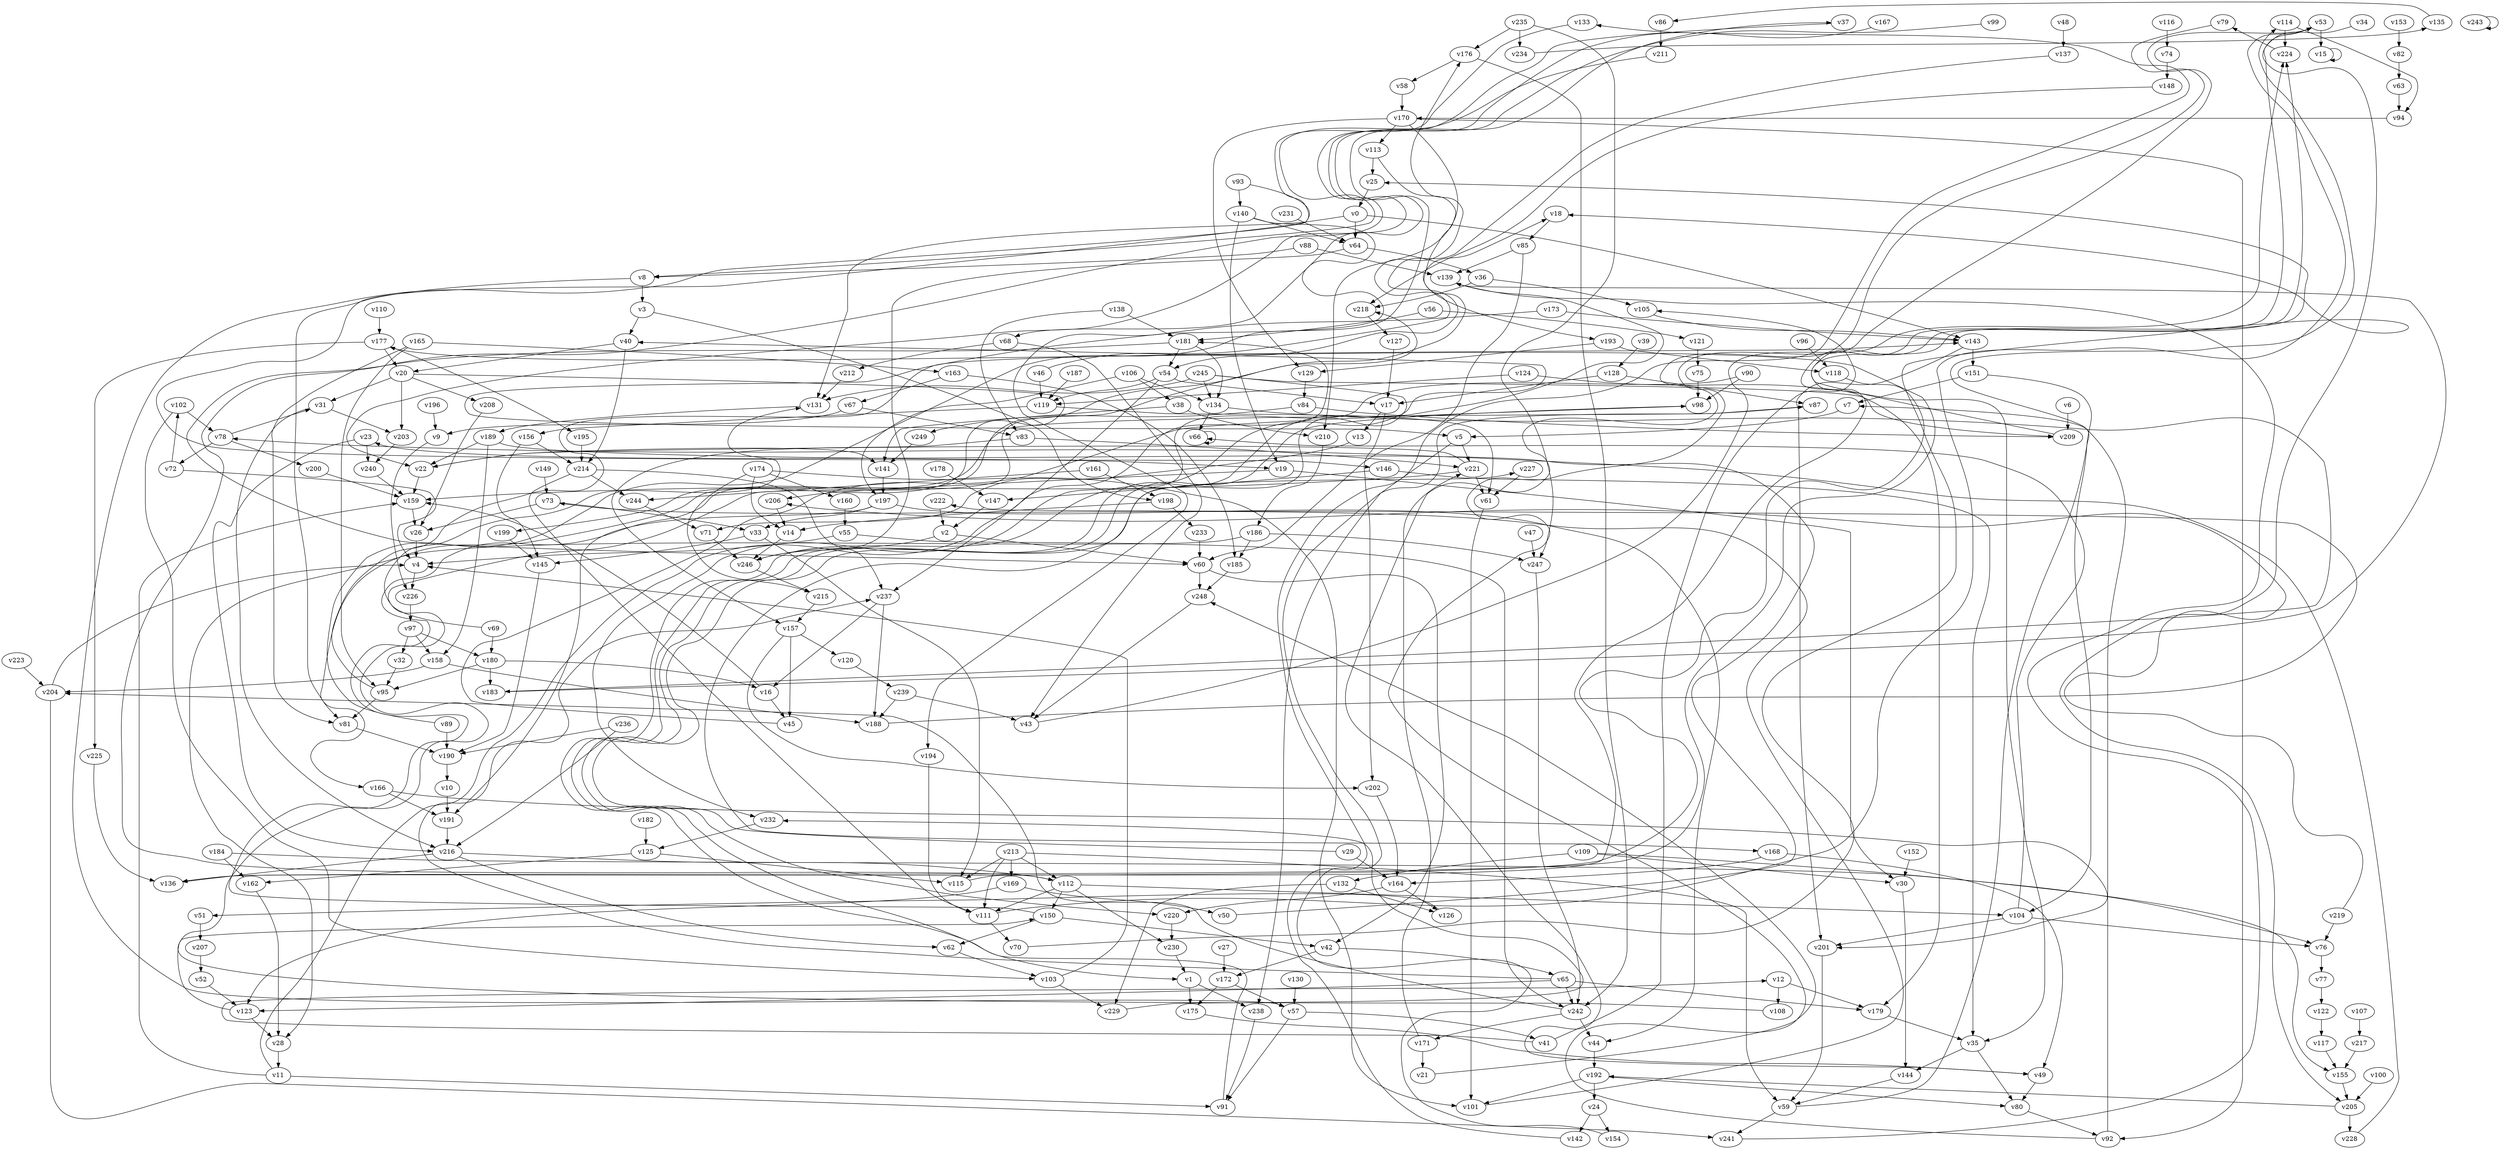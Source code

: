 // Benchmark game 368 - 250 vertices
// time_bound: 38
// targets: v111
digraph G {
    v0 [name="v0", player=1];
    v1 [name="v1", player=0];
    v2 [name="v2", player=1];
    v3 [name="v3", player=1];
    v4 [name="v4", player=1];
    v5 [name="v5", player=1];
    v6 [name="v6", player=1];
    v7 [name="v7", player=0];
    v8 [name="v8", player=1];
    v9 [name="v9", player=1];
    v10 [name="v10", player=1];
    v11 [name="v11", player=0];
    v12 [name="v12", player=1];
    v13 [name="v13", player=1];
    v14 [name="v14", player=0];
    v15 [name="v15", player=1];
    v16 [name="v16", player=1];
    v17 [name="v17", player=0];
    v18 [name="v18", player=0];
    v19 [name="v19", player=0];
    v20 [name="v20", player=1];
    v21 [name="v21", player=0];
    v22 [name="v22", player=0];
    v23 [name="v23", player=0];
    v24 [name="v24", player=1];
    v25 [name="v25", player=0];
    v26 [name="v26", player=1];
    v27 [name="v27", player=0];
    v28 [name="v28", player=0];
    v29 [name="v29", player=1];
    v30 [name="v30", player=0];
    v31 [name="v31", player=1];
    v32 [name="v32", player=0];
    v33 [name="v33", player=1];
    v34 [name="v34", player=0];
    v35 [name="v35", player=0];
    v36 [name="v36", player=0];
    v37 [name="v37", player=0];
    v38 [name="v38", player=0];
    v39 [name="v39", player=1];
    v40 [name="v40", player=0];
    v41 [name="v41", player=0];
    v42 [name="v42", player=1];
    v43 [name="v43", player=1];
    v44 [name="v44", player=0];
    v45 [name="v45", player=1];
    v46 [name="v46", player=1];
    v47 [name="v47", player=1];
    v48 [name="v48", player=0];
    v49 [name="v49", player=0];
    v50 [name="v50", player=0];
    v51 [name="v51", player=0];
    v52 [name="v52", player=1];
    v53 [name="v53", player=0];
    v54 [name="v54", player=1];
    v55 [name="v55", player=1];
    v56 [name="v56", player=1];
    v57 [name="v57", player=0];
    v58 [name="v58", player=0];
    v59 [name="v59", player=1];
    v60 [name="v60", player=0];
    v61 [name="v61", player=1];
    v62 [name="v62", player=1];
    v63 [name="v63", player=0];
    v64 [name="v64", player=1];
    v65 [name="v65", player=1];
    v66 [name="v66", player=0];
    v67 [name="v67", player=0];
    v68 [name="v68", player=0];
    v69 [name="v69", player=1];
    v70 [name="v70", player=0];
    v71 [name="v71", player=1];
    v72 [name="v72", player=0];
    v73 [name="v73", player=0];
    v74 [name="v74", player=1];
    v75 [name="v75", player=0];
    v76 [name="v76", player=1];
    v77 [name="v77", player=1];
    v78 [name="v78", player=1];
    v79 [name="v79", player=1];
    v80 [name="v80", player=0];
    v81 [name="v81", player=1];
    v82 [name="v82", player=1];
    v83 [name="v83", player=1];
    v84 [name="v84", player=1];
    v85 [name="v85", player=0];
    v86 [name="v86", player=0];
    v87 [name="v87", player=0];
    v88 [name="v88", player=0];
    v89 [name="v89", player=1];
    v90 [name="v90", player=1];
    v91 [name="v91", player=1];
    v92 [name="v92", player=0];
    v93 [name="v93", player=1];
    v94 [name="v94", player=0];
    v95 [name="v95", player=0];
    v96 [name="v96", player=1];
    v97 [name="v97", player=0];
    v98 [name="v98", player=0];
    v99 [name="v99", player=0];
    v100 [name="v100", player=1];
    v101 [name="v101", player=1];
    v102 [name="v102", player=1];
    v103 [name="v103", player=1];
    v104 [name="v104", player=1];
    v105 [name="v105", player=0];
    v106 [name="v106", player=1];
    v107 [name="v107", player=0];
    v108 [name="v108", player=1];
    v109 [name="v109", player=0];
    v110 [name="v110", player=1];
    v111 [name="v111", player=0, target=1];
    v112 [name="v112", player=1];
    v113 [name="v113", player=0];
    v114 [name="v114", player=1];
    v115 [name="v115", player=1];
    v116 [name="v116", player=0];
    v117 [name="v117", player=0];
    v118 [name="v118", player=0];
    v119 [name="v119", player=0];
    v120 [name="v120", player=1];
    v121 [name="v121", player=1];
    v122 [name="v122", player=1];
    v123 [name="v123", player=0];
    v124 [name="v124", player=1];
    v125 [name="v125", player=1];
    v126 [name="v126", player=1];
    v127 [name="v127", player=0];
    v128 [name="v128", player=0];
    v129 [name="v129", player=0];
    v130 [name="v130", player=1];
    v131 [name="v131", player=1];
    v132 [name="v132", player=0];
    v133 [name="v133", player=1];
    v134 [name="v134", player=0];
    v135 [name="v135", player=1];
    v136 [name="v136", player=1];
    v137 [name="v137", player=0];
    v138 [name="v138", player=0];
    v139 [name="v139", player=0];
    v140 [name="v140", player=0];
    v141 [name="v141", player=1];
    v142 [name="v142", player=0];
    v143 [name="v143", player=0];
    v144 [name="v144", player=1];
    v145 [name="v145", player=0];
    v146 [name="v146", player=1];
    v147 [name="v147", player=0];
    v148 [name="v148", player=0];
    v149 [name="v149", player=0];
    v150 [name="v150", player=1];
    v151 [name="v151", player=0];
    v152 [name="v152", player=0];
    v153 [name="v153", player=0];
    v154 [name="v154", player=0];
    v155 [name="v155", player=1];
    v156 [name="v156", player=0];
    v157 [name="v157", player=0];
    v158 [name="v158", player=0];
    v159 [name="v159", player=1];
    v160 [name="v160", player=0];
    v161 [name="v161", player=1];
    v162 [name="v162", player=0];
    v163 [name="v163", player=0];
    v164 [name="v164", player=1];
    v165 [name="v165", player=1];
    v166 [name="v166", player=0];
    v167 [name="v167", player=0];
    v168 [name="v168", player=0];
    v169 [name="v169", player=0];
    v170 [name="v170", player=0];
    v171 [name="v171", player=1];
    v172 [name="v172", player=0];
    v173 [name="v173", player=1];
    v174 [name="v174", player=1];
    v175 [name="v175", player=0];
    v176 [name="v176", player=0];
    v177 [name="v177", player=1];
    v178 [name="v178", player=1];
    v179 [name="v179", player=1];
    v180 [name="v180", player=0];
    v181 [name="v181", player=1];
    v182 [name="v182", player=1];
    v183 [name="v183", player=1];
    v184 [name="v184", player=0];
    v185 [name="v185", player=1];
    v186 [name="v186", player=1];
    v187 [name="v187", player=1];
    v188 [name="v188", player=1];
    v189 [name="v189", player=0];
    v190 [name="v190", player=0];
    v191 [name="v191", player=1];
    v192 [name="v192", player=0];
    v193 [name="v193", player=1];
    v194 [name="v194", player=1];
    v195 [name="v195", player=1];
    v196 [name="v196", player=1];
    v197 [name="v197", player=1];
    v198 [name="v198", player=1];
    v199 [name="v199", player=0];
    v200 [name="v200", player=1];
    v201 [name="v201", player=0];
    v202 [name="v202", player=1];
    v203 [name="v203", player=1];
    v204 [name="v204", player=1];
    v205 [name="v205", player=0];
    v206 [name="v206", player=1];
    v207 [name="v207", player=0];
    v208 [name="v208", player=0];
    v209 [name="v209", player=0];
    v210 [name="v210", player=1];
    v211 [name="v211", player=1];
    v212 [name="v212", player=1];
    v213 [name="v213", player=0];
    v214 [name="v214", player=1];
    v215 [name="v215", player=0];
    v216 [name="v216", player=1];
    v217 [name="v217", player=0];
    v218 [name="v218", player=1];
    v219 [name="v219", player=0];
    v220 [name="v220", player=1];
    v221 [name="v221", player=0];
    v222 [name="v222", player=0];
    v223 [name="v223", player=0];
    v224 [name="v224", player=0];
    v225 [name="v225", player=1];
    v226 [name="v226", player=1];
    v227 [name="v227", player=1];
    v228 [name="v228", player=1];
    v229 [name="v229", player=1];
    v230 [name="v230", player=0];
    v231 [name="v231", player=0];
    v232 [name="v232", player=0];
    v233 [name="v233", player=0];
    v234 [name="v234", player=0];
    v235 [name="v235", player=1];
    v236 [name="v236", player=1];
    v237 [name="v237", player=1];
    v238 [name="v238", player=1];
    v239 [name="v239", player=1];
    v240 [name="v240", player=1];
    v241 [name="v241", player=1];
    v242 [name="v242", player=1];
    v243 [name="v243", player=1];
    v244 [name="v244", player=0];
    v245 [name="v245", player=1];
    v246 [name="v246", player=0];
    v247 [name="v247", player=1];
    v248 [name="v248", player=0];
    v249 [name="v249", player=1];

    v0 -> v131;
    v1 -> v175;
    v2 -> v246;
    v3 -> v40;
    v4 -> v226;
    v5 -> v238;
    v6 -> v209;
    v7 -> v5;
    v8 -> v3;
    v9 -> v226;
    v10 -> v191;
    v11 -> v181 [constraint="t >= 1"];
    v12 -> v108;
    v13 -> v71 [constraint="t < 9"];
    v14 -> v246;
    v15 -> v15 [constraint="t >= 2"];
    v16 -> v45;
    v17 -> v202;
    v18 -> v85;
    v19 -> v30;
    v20 -> v166 [constraint="t < 14"];
    v21 -> v248 [constraint="t mod 2 == 0"];
    v22 -> v141 [constraint="t mod 3 == 1"];
    v23 -> v240;
    v24 -> v154;
    v25 -> v0;
    v26 -> v4;
    v27 -> v172;
    v28 -> v11;
    v29 -> v227 [constraint="t < 15"];
    v30 -> v144;
    v31 -> v203;
    v32 -> v95;
    v33 -> v115;
    v34 -> v209 [constraint="t mod 4 == 2"];
    v35 -> v80;
    v36 -> v105;
    v37 -> v112 [constraint="t >= 3"];
    v38 -> v141 [constraint="t < 12"];
    v39 -> v128;
    v40 -> v214;
    v41 -> v12 [constraint="t >= 5"];
    v42 -> v65;
    v43 -> v224 [constraint="t mod 3 == 1"];
    v44 -> v192;
    v45 -> v98 [constraint="t mod 2 == 0"];
    v46 -> v176 [constraint="t mod 3 == 2"];
    v47 -> v247;
    v48 -> v137;
    v49 -> v80;
    v50 -> v23 [constraint="t mod 4 == 3"];
    v51 -> v207;
    v52 -> v123;
    v53 -> v205 [constraint="t >= 1"];
    v54 -> v119;
    v55 -> v242;
    v56 -> v121;
    v57 -> v91;
    v58 -> v170;
    v59 -> v114 [constraint="t < 7"];
    v60 -> v42;
    v61 -> v101;
    v62 -> v103;
    v63 -> v94;
    v64 -> v246;
    v65 -> v237 [constraint="t < 7"];
    v66 -> v66;
    v67 -> v83;
    v68 -> v212;
    v69 -> v131 [constraint="t mod 3 == 2"];
    v70 -> v18 [constraint="t >= 1"];
    v71 -> v246;
    v72 -> v4 [constraint="t mod 2 == 1"];
    v73 -> v33;
    v74 -> v148;
    v75 -> v98;
    v76 -> v77;
    v77 -> v122;
    v78 -> v31 [constraint="t >= 3"];
    v79 -> v49 [constraint="t mod 3 == 1"];
    v80 -> v92;
    v81 -> v190;
    v82 -> v63;
    v83 -> v221;
    v84 -> v249;
    v85 -> v60;
    v86 -> v211;
    v87 -> v199 [constraint="t < 5"];
    v88 -> v139;
    v89 -> v37 [constraint="t mod 5 == 3"];
    v90 -> v232 [constraint="t < 6"];
    v91 -> v40 [constraint="t >= 3"];
    v92 -> v53 [constraint="t >= 3"];
    v93 -> v146 [constraint="t mod 5 == 1"];
    v94 -> v170 [constraint="t < 10"];
    v95 -> v143 [constraint="t < 12"];
    v96 -> v118;
    v97 -> v158;
    v98 -> v220 [constraint="t mod 3 == 0"];
    v99 -> v68 [constraint="t mod 5 == 2"];
    v100 -> v205;
    v101 -> v73 [constraint="t mod 4 == 3"];
    v102 -> v78;
    v103 -> v4;
    v104 -> v66 [constraint="t >= 3"];
    v105 -> v143;
    v106 -> v197;
    v107 -> v217;
    v108 -> v218 [constraint="t >= 1"];
    v109 -> v155 [constraint="t mod 5 == 1"];
    v110 -> v177;
    v111 -> v53 [constraint="t < 13"];
    v112 -> v104;
    v113 -> v193 [constraint="t < 10"];
    v114 -> v94 [constraint="t < 13"];
    v115 -> v25 [constraint="t mod 3 == 0"];
    v116 -> v74;
    v117 -> v155;
    v118 -> v136 [constraint="t < 12"];
    v119 -> v156;
    v120 -> v239;
    v121 -> v75;
    v122 -> v117;
    v123 -> v150;
    v124 -> v119;
    v125 -> v162;
    v126 -> v51 [constraint="t mod 3 == 2"];
    v127 -> v17;
    v128 -> v87;
    v129 -> v84;
    v130 -> v57;
    v131 -> v189;
    v132 -> v229;
    v133 -> v57 [constraint="t < 8"];
    v134 -> v183 [constraint="t mod 2 == 1"];
    v135 -> v86 [constraint="t < 12"];
    v136 -> v177 [constraint="t mod 3 == 0"];
    v137 -> v54 [constraint="t >= 1"];
    v138 -> v83;
    v139 -> v1 [constraint="t >= 2"];
    v140 -> v5 [constraint="t < 13"];
    v141 -> v197;
    v142 -> v133 [constraint="t < 8"];
    v143 -> v201;
    v144 -> v59;
    v145 -> v190;
    v146 -> v147;
    v147 -> v2;
    v148 -> v218 [constraint="t mod 4 == 0"];
    v149 -> v73;
    v150 -> v18 [constraint="t >= 3"];
    v151 -> v7;
    v152 -> v30;
    v153 -> v82;
    v154 -> v87 [constraint="t mod 4 == 1"];
    v155 -> v205;
    v156 -> v214;
    v157 -> v202 [constraint="t mod 5 == 3"];
    v158 -> v204;
    v159 -> v26;
    v160 -> v55;
    v161 -> v244 [constraint="t >= 2"];
    v162 -> v28;
    v163 -> v185;
    v164 -> v126;
    v165 -> v163;
    v166 -> v201 [constraint="t mod 4 == 2"];
    v167 -> v22 [constraint="t >= 1"];
    v168 -> v49;
    v169 -> v123;
    v170 -> v92;
    v171 -> v221;
    v172 -> v57;
    v173 -> v194;
    v174 -> v14;
    v175 -> v49 [constraint="t < 10"];
    v176 -> v242;
    v177 -> v225;
    v178 -> v147;
    v179 -> v35;
    v180 -> v183;
    v181 -> v60 [constraint="t mod 5 == 4"];
    v182 -> v125;
    v183 -> v139 [constraint="t mod 4 == 1"];
    v184 -> v76 [constraint="t < 5"];
    v185 -> v248;
    v186 -> v247;
    v187 -> v119;
    v188 -> v222 [constraint="t >= 4"];
    v189 -> v158;
    v190 -> v10;
    v191 -> v216;
    v192 -> v101;
    v193 -> v118;
    v194 -> v111;
    v195 -> v214;
    v196 -> v9;
    v197 -> v44;
    v198 -> v14;
    v199 -> v145;
    v200 -> v159;
    v201 -> v59;
    v202 -> v164;
    v203 -> v240;
    v204 -> v241;
    v205 -> v192 [constraint="t mod 3 == 0"];
    v206 -> v14;
    v207 -> v52;
    v208 -> v26 [constraint="t < 14"];
    v209 -> v224 [constraint="t >= 1"];
    v210 -> v186;
    v211 -> v8 [constraint="t mod 5 == 0"];
    v212 -> v131;
    v213 -> v115;
    v214 -> v111;
    v215 -> v157;
    v216 -> v112;
    v217 -> v155;
    v218 -> v127;
    v219 -> v206 [constraint="t mod 2 == 0"];
    v220 -> v230;
    v221 -> v22 [constraint="t < 6"];
    v222 -> v2;
    v223 -> v204;
    v224 -> v79 [constraint="t >= 5"];
    v225 -> v136;
    v226 -> v97;
    v227 -> v61;
    v228 -> v78 [constraint="t < 9"];
    v229 -> v232 [constraint="t < 15"];
    v230 -> v1;
    v231 -> v64;
    v232 -> v125;
    v233 -> v60;
    v234 -> v135 [constraint="t mod 4 == 0"];
    v235 -> v247;
    v236 -> v190;
    v237 -> v16;
    v238 -> v91;
    v239 -> v188;
    v240 -> v159;
    v241 -> v139 [constraint="t < 11"];
    v242 -> v204 [constraint="t >= 3"];
    v243 -> v243;
    v244 -> v71;
    v245 -> v168 [constraint="t >= 3"];
    v246 -> v215;
    v247 -> v242;
    v248 -> v43;
    v249 -> v141;
    v20 -> v31;
    v102 -> v103;
    v168 -> v164;
    v157 -> v120;
    v150 -> v62;
    v31 -> v216;
    v90 -> v98;
    v163 -> v67;
    v180 -> v95;
    v78 -> v72;
    v219 -> v76;
    v180 -> v16;
    v53 -> v15;
    v54 -> v17;
    v11 -> v159;
    v177 -> v20;
    v88 -> v8;
    v38 -> v210;
    v103 -> v229;
    v59 -> v241;
    v41 -> v105;
    v173 -> v143;
    v112 -> v150;
    v73 -> v26;
    v72 -> v102;
    v20 -> v208;
    v235 -> v234;
    v134 -> v66;
    v165 -> v81;
    v104 -> v76;
    v93 -> v140;
    v170 -> v113;
    v112 -> v111;
    v5 -> v221;
    v245 -> v179;
    v54 -> v237;
    v161 -> v198;
    v216 -> v62;
    v189 -> v19;
    v221 -> v61;
    v166 -> v191;
    v171 -> v21;
    v165 -> v95;
    v97 -> v180;
    v204 -> v4;
    v214 -> v244;
    v109 -> v30;
    v176 -> v58;
    v97 -> v32;
    v0 -> v64;
    v56 -> v181;
    v124 -> v35;
    v192 -> v24;
    v11 -> v91;
    v140 -> v19;
    v12 -> v179;
    v84 -> v209;
    v83 -> v157;
    v106 -> v38;
    v143 -> v151;
    v235 -> v176;
    v23 -> v216;
    v236 -> v216;
    v213 -> v169;
    v186 -> v185;
    v29 -> v164;
    v24 -> v142;
    v221 -> v159;
    v119 -> v61;
    v216 -> v136;
    v237 -> v188;
    v174 -> v101;
    v184 -> v162;
    v169 -> v50;
    v181 -> v134;
    v197 -> v33;
    v164 -> v220;
    v113 -> v25;
    v89 -> v190;
    v177 -> v195;
    v192 -> v80;
    v33 -> v145;
    v150 -> v42;
    v158 -> v188;
    v95 -> v81;
    v104 -> v201;
    v0 -> v143;
    v68 -> v43;
    v174 -> v215;
    v17 -> v13;
    v245 -> v131;
    v40 -> v20;
    v22 -> v159;
    v213 -> v112;
    v111 -> v70;
    v112 -> v230;
    v242 -> v44;
    v170 -> v210;
    v174 -> v160;
    v193 -> v129;
    v205 -> v228;
    v156 -> v145;
    v46 -> v119;
    v60 -> v248;
    v1 -> v238;
    v172 -> v175;
    v92 -> v7;
    v181 -> v54;
    v109 -> v132;
    v35 -> v144;
    v2 -> v60;
    v19 -> v206;
    v213 -> v111;
    v125 -> v115;
    v3 -> v198;
    v128 -> v17;
    v106 -> v134;
    v138 -> v181;
    v8 -> v81;
    v67 -> v9;
    v85 -> v139;
    v146 -> v35;
    v65 -> v242;
    v114 -> v224;
    v57 -> v41;
    v55 -> v4;
    v123 -> v28;
    v42 -> v172;
    v242 -> v171;
    v20 -> v203;
    v170 -> v129;
    v245 -> v134;
    v189 -> v22;
    v64 -> v36;
    v213 -> v59;
    v16 -> v159;
    v239 -> v43;
    v78 -> v200;
    v65 -> v123;
    v214 -> v237;
    v36 -> v218;
    v65 -> v179;
    v157 -> v45;
    v69 -> v180;
    v140 -> v64;
    v186 -> v28;
    v132 -> v126;
    v197 -> v191;
    v151 -> v104;
    v198 -> v233;
}
